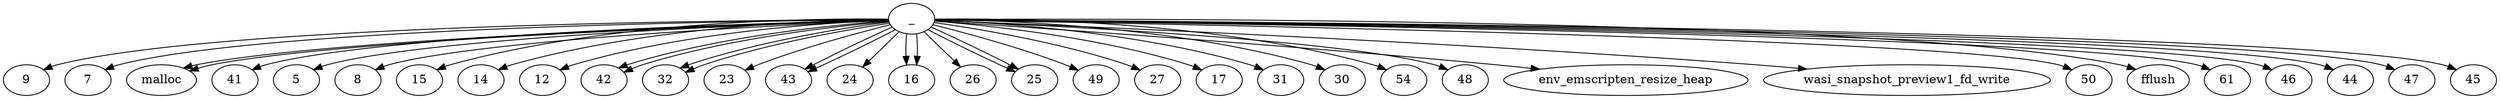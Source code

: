 digraph {
  _ -> 9;
  _ -> 7;
  _ -> malloc;
  _ -> 41;
  _ -> 5;
  _ -> 8;
  _ -> malloc;
  _ -> 15;
  _ -> 14;
  _ -> 12;
  _ -> 42;
  _ -> 32;
  _ -> 23;
  _ -> 43;
  _ -> 24;
  _ -> 16;
  _ -> 26;
  _ -> 16;
  _ -> 25;
  _ -> 49;
  _ -> 42;
  _ -> 27;
  _ -> 17;
  _ -> 31;
  _ -> 30;
  _ -> 43;
  _ -> 25;
  _ -> 54;
  _ -> 32;
  _ -> 48;
  _ -> env_emscripten_resize_heap;
  _ -> wasi_snapshot_preview1_fd_write;
  _ -> 50;
  _ -> fflush;
  _ -> 61;
  _ -> 46;
  _ -> 44;
  _ -> 47;
  _ -> 45;
}
